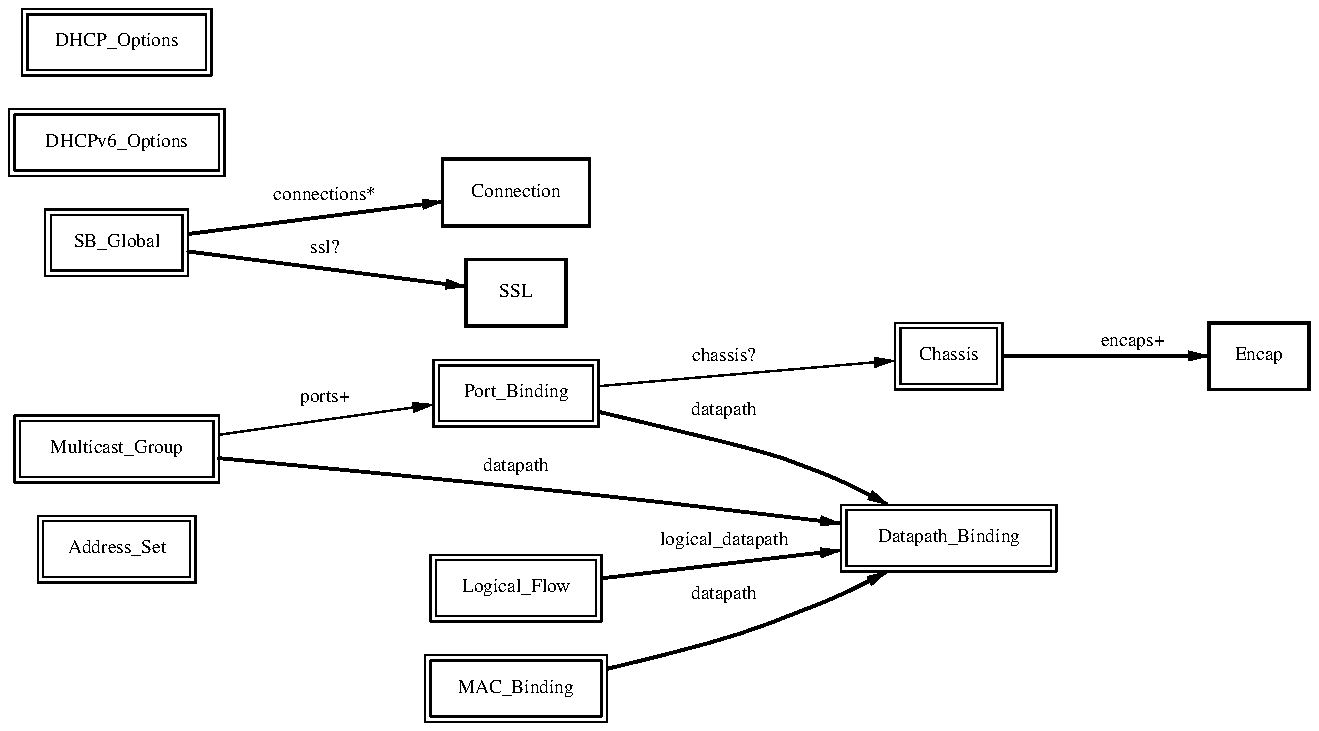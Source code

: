 .ps -3
.PS
linethick = 1;
linethick = 0.5;
box at 0.5385732492,0.863591869 wid 0.789313742 height 0.334285 "Address_Set"
box at 0.5385732492,0.863591869 wid 0.733758186444444 height 0.278729444444444
linethick = 0.5;
box at 0.5385732492,1.365019369 wid 1.021441246 height 0.334285 "Multicast_Group"
box at 0.5385732492,1.365019369 wid 0.965885690444444 height 0.278729444444444
linethick = 0.5;
box at 2.535016869,1.643545631 wid 0.826419377 height 0.334285 "Port_Binding"
box at 2.535016869,1.643545631 wid 0.770863821444444 height 0.278729444444444
linethick = 0.5;
box at 4.698576246,0.91928375 wid 1.077133127 height 0.334285 "Datapath_Binding"
box at 4.698576246,0.91928375 wid 1.02157757144444 height 0.278729444444444
linethick = 0.5;
box at 0.5385732492,2.395686881 wid 0.714968758 height 0.334285 "SB_Global"
box at 0.5385732492,2.395686881 wid 0.659413202444444 height 0.278729444444444
linethick = 1;
box at 2.535016869,2.646400631 wid 0.733555004 height 0.334285 "Connection"
linethick = 1;
box at 2.535016869,2.144973131 wid 0.5014275 height 0.334285 "SSL"
linethick = 0.5;
box at 2.535016869,0.66857 wid 0.854298746 height 0.334285 "Logical_Flow"
box at 2.535016869,0.66857 wid 0.798743190444444 height 0.278729444444444
linethick = 0.5;
box at 4.698576246,1.829274377 wid 0.5385732492 height 0.334285 "Chassis"
box at 4.698576246,1.829274377 wid 0.483017693644444 height 0.278729444444444
linethick = 1;
box at 6.249257504,1.829274377 wid 0.5014275 height 0.334285 "Encap"
linethick = 0.5;
box at 2.535016869,0.1671425 wid 0.909990627 height 0.334285 "MAC_Binding"
box at 2.535016869,0.1671425 wid 0.854435071444444 height 0.278729444444444
linethick = 0.5;
box at 0.5385732492,2.897114381 wid 1.077133127 height 0.334285 "DHCPv6_Options"
box at 0.5385732492,2.897114381 wid 1.02157757144444 height 0.278729444444444
linethick = 0.5;
box at 0.5385732492,3.398541881 wid 0.947163119 height 0.334285 "DHCP_Options"
box at 0.5385732492,3.398541881 wid 0.891607563444444 height 0.278729444444444
linethick = 0.5;
spline -> from 1.049521186,1.435620361 to 1.049521186,1.435620361 to 1.381399334,1.482420261 to 1.810888702,1.542858989 to 2.120971468,1.586583467
"ports+" at 1.578560627,1.620346252
linethick = 1;
spline -> from 1.050457184,1.318353183 to 1.050457184,1.318353183 to 1.721768321,1.254972747 to 2.947925701,1.135298717 to 3.992833754,1.012148123 to 4.046118783,1.005863565 to 4.10167695,0.998977294 to 4.15716826,0.991957309
"datapath" at 2.535016869,1.276768129
linethick = 1;
spline -> from 2.951402265,1.549678403 to 2.951402265,1.549678403 to 3.310023213,1.465037441 to 3.803962729,1.343223987 to 3.992833754,1.272154996 to 4.128553464,1.221076248 to 4.272496585,1.151010112 to 4.394109468,1.086827392
"datapath" at 3.574977504,1.555361248
linethick = 0.5;
spline -> from 2.950265696,1.678712413 to 2.950265696,1.678712413 to 3.383833341,1.716286047 to 4.058286757,1.774652208 to 4.426869398,1.806542997
"chassis?" at 3.574977504,1.824661244
linethick = 1;
spline -> from 0.896886655,2.439946215 to 0.896886655,2.439946215 to 1.253969892,2.485208404 to 1.806141855,2.555207683 to 2.166768513,2.600937871
"connections*" at 1.578560627,2.632494375
linethick = 1;
spline -> from 0.896886655,2.351494404 to 0.896886655,2.351494404 to 1.29502009,2.301017369 to 1.935643864,2.219786114 to 2.282965979,2.175794208
"ssl?" at 1.578560627,2.363194379
linethick = 1;
spline -> from 2.962968526,0.717509324 to 2.962968526,0.717509324 to 3.304340368,0.757422953 to 3.788585619,0.813983975 to 4.157435688,0.85710674
"logical_datapath" at 3.574977504,0.905377494
linethick = 1;
spline -> from 4.971219092,1.829274377 to 4.971219092,1.829274377 to 5.259573333,1.829274377 to 5.718011782,1.829274377 to 5.997674613,1.829274377
"encaps+" at 5.617859996,1.898939371
linethick = 1;
spline -> from 2.992318749,0.2660774886 to 2.992318749,0.2660774886 to 3.282344415,0.3360968247 to 3.665568739,0.4398856315 to 3.992833754,0.5664258754 to 4.126882039,0.6182400504 to 4.269287449,0.687624245 to 4.390164905,0.751205252
"datapath" at 3.574977504,0.6360708123
.ps +3
.PE
